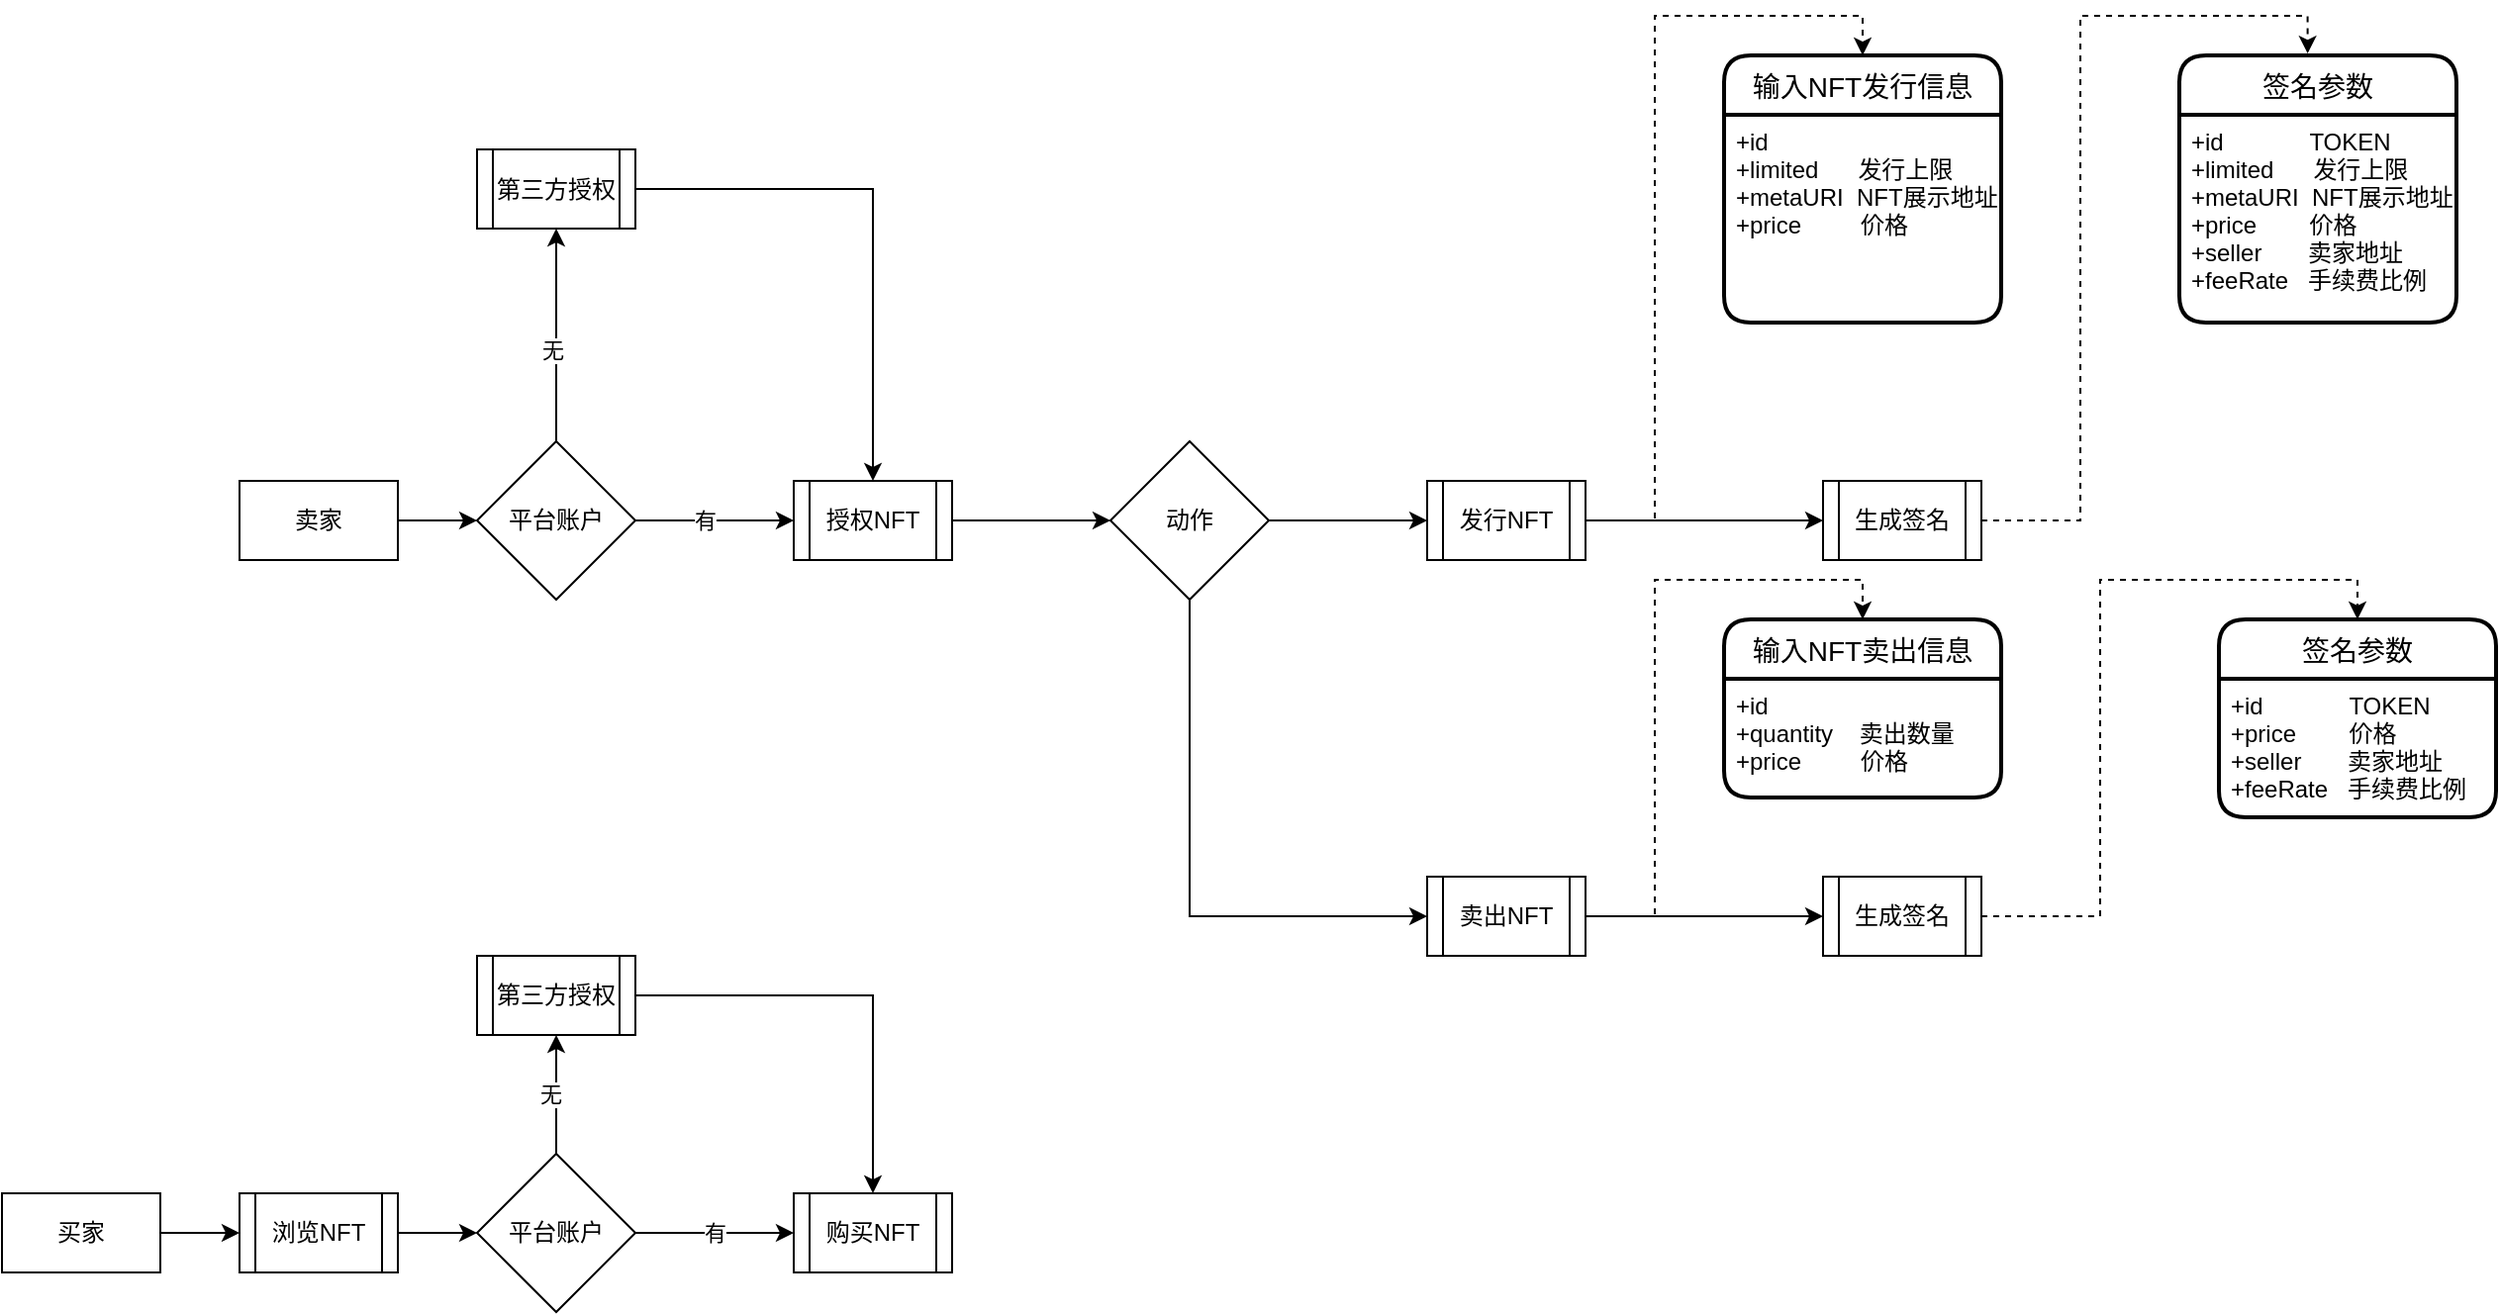 <mxfile version="18.1.2" type="github">
  <diagram id="UTzgL9qfjFfGgWq564MX" name="Page-1">
    <mxGraphModel dx="1806" dy="1116" grid="1" gridSize="10" guides="1" tooltips="1" connect="1" arrows="1" fold="1" page="0" pageScale="1" pageWidth="827" pageHeight="1169" math="0" shadow="0">
      <root>
        <mxCell id="0" />
        <mxCell id="1" parent="0" />
        <mxCell id="T9-NXceqQanARWgvFfsZ-11" style="edgeStyle=orthogonalEdgeStyle;rounded=0;orthogonalLoop=1;jettySize=auto;html=1;exitX=1;exitY=0.5;exitDx=0;exitDy=0;" edge="1" parent="1" source="T9-NXceqQanARWgvFfsZ-1" target="T9-NXceqQanARWgvFfsZ-10">
          <mxGeometry relative="1" as="geometry" />
        </mxCell>
        <mxCell id="T9-NXceqQanARWgvFfsZ-1" value="卖家" style="rounded=0;whiteSpace=wrap;html=1;" vertex="1" parent="1">
          <mxGeometry x="-240" y="-40" width="80" height="40" as="geometry" />
        </mxCell>
        <mxCell id="T9-NXceqQanARWgvFfsZ-4" value="输入NFT发行信息" style="swimlane;childLayout=stackLayout;horizontal=1;startSize=30;horizontalStack=0;rounded=1;fontSize=14;fontStyle=0;strokeWidth=2;resizeParent=0;resizeLast=1;shadow=0;dashed=0;align=center;" vertex="1" parent="1">
          <mxGeometry x="510" y="-255" width="140" height="135" as="geometry" />
        </mxCell>
        <mxCell id="T9-NXceqQanARWgvFfsZ-5" value="+id&#xa;+limited      发行上限&#xa;+metaURI  NFT展示地址&#xa;+price         价格" style="align=left;strokeColor=none;fillColor=none;spacingLeft=4;fontSize=12;verticalAlign=top;resizable=0;rotatable=0;part=1;" vertex="1" parent="T9-NXceqQanARWgvFfsZ-4">
          <mxGeometry y="30" width="140" height="105" as="geometry" />
        </mxCell>
        <mxCell id="T9-NXceqQanARWgvFfsZ-15" style="edgeStyle=orthogonalEdgeStyle;rounded=0;orthogonalLoop=1;jettySize=auto;html=1;exitX=1;exitY=0.5;exitDx=0;exitDy=0;entryX=0.5;entryY=0;entryDx=0;entryDy=0;" edge="1" parent="1" source="T9-NXceqQanARWgvFfsZ-8" target="T9-NXceqQanARWgvFfsZ-41">
          <mxGeometry relative="1" as="geometry">
            <mxPoint x="70" y="-60" as="targetPoint" />
          </mxGeometry>
        </mxCell>
        <mxCell id="T9-NXceqQanARWgvFfsZ-8" value="第三方授权" style="shape=process;whiteSpace=wrap;html=1;backgroundOutline=1;" vertex="1" parent="1">
          <mxGeometry x="-120" y="-207.5" width="80" height="40" as="geometry" />
        </mxCell>
        <mxCell id="T9-NXceqQanARWgvFfsZ-12" style="edgeStyle=orthogonalEdgeStyle;rounded=0;orthogonalLoop=1;jettySize=auto;html=1;exitX=1;exitY=0.5;exitDx=0;exitDy=0;entryX=0;entryY=0.5;entryDx=0;entryDy=0;" edge="1" parent="1" source="T9-NXceqQanARWgvFfsZ-10" target="T9-NXceqQanARWgvFfsZ-41">
          <mxGeometry relative="1" as="geometry">
            <mxPoint x="30" y="-20" as="targetPoint" />
          </mxGeometry>
        </mxCell>
        <mxCell id="T9-NXceqQanARWgvFfsZ-13" value="有" style="edgeLabel;html=1;align=center;verticalAlign=middle;resizable=0;points=[];" vertex="1" connectable="0" parent="T9-NXceqQanARWgvFfsZ-12">
          <mxGeometry x="-0.13" relative="1" as="geometry">
            <mxPoint as="offset" />
          </mxGeometry>
        </mxCell>
        <mxCell id="T9-NXceqQanARWgvFfsZ-14" style="edgeStyle=orthogonalEdgeStyle;rounded=0;orthogonalLoop=1;jettySize=auto;html=1;exitX=0.5;exitY=0;exitDx=0;exitDy=0;" edge="1" parent="1" source="T9-NXceqQanARWgvFfsZ-10" target="T9-NXceqQanARWgvFfsZ-8">
          <mxGeometry relative="1" as="geometry" />
        </mxCell>
        <mxCell id="T9-NXceqQanARWgvFfsZ-16" value="无" style="edgeLabel;html=1;align=center;verticalAlign=middle;resizable=0;points=[];" vertex="1" connectable="0" parent="T9-NXceqQanARWgvFfsZ-14">
          <mxGeometry x="-0.145" y="2" relative="1" as="geometry">
            <mxPoint as="offset" />
          </mxGeometry>
        </mxCell>
        <mxCell id="T9-NXceqQanARWgvFfsZ-10" value="平台账户" style="rhombus;whiteSpace=wrap;html=1;" vertex="1" parent="1">
          <mxGeometry x="-120" y="-60" width="80" height="80" as="geometry" />
        </mxCell>
        <mxCell id="T9-NXceqQanARWgvFfsZ-56" style="edgeStyle=orthogonalEdgeStyle;rounded=0;orthogonalLoop=1;jettySize=auto;html=1;exitX=1;exitY=0.5;exitDx=0;exitDy=0;" edge="1" parent="1" source="T9-NXceqQanARWgvFfsZ-17" target="T9-NXceqQanARWgvFfsZ-55">
          <mxGeometry relative="1" as="geometry" />
        </mxCell>
        <mxCell id="T9-NXceqQanARWgvFfsZ-17" value="买家" style="rounded=0;whiteSpace=wrap;html=1;" vertex="1" parent="1">
          <mxGeometry x="-360" y="320" width="80" height="40" as="geometry" />
        </mxCell>
        <mxCell id="T9-NXceqQanARWgvFfsZ-31" style="edgeStyle=orthogonalEdgeStyle;rounded=0;orthogonalLoop=1;jettySize=auto;html=1;exitX=1;exitY=0.5;exitDx=0;exitDy=0;entryX=0.463;entryY=-0.007;entryDx=0;entryDy=0;entryPerimeter=0;dashed=1;" edge="1" parent="1" source="T9-NXceqQanARWgvFfsZ-18" target="T9-NXceqQanARWgvFfsZ-20">
          <mxGeometry relative="1" as="geometry" />
        </mxCell>
        <mxCell id="T9-NXceqQanARWgvFfsZ-18" value="生成签名" style="shape=process;whiteSpace=wrap;html=1;backgroundOutline=1;" vertex="1" parent="1">
          <mxGeometry x="560" y="-40" width="80" height="40" as="geometry" />
        </mxCell>
        <mxCell id="T9-NXceqQanARWgvFfsZ-20" value="签名参数" style="swimlane;childLayout=stackLayout;horizontal=1;startSize=30;horizontalStack=0;rounded=1;fontSize=14;fontStyle=0;strokeWidth=2;resizeParent=0;resizeLast=1;shadow=0;dashed=0;align=center;" vertex="1" parent="1">
          <mxGeometry x="740" y="-255" width="140" height="135" as="geometry" />
        </mxCell>
        <mxCell id="T9-NXceqQanARWgvFfsZ-21" value="+id             TOKEN&#xa;+limited      发行上限&#xa;+metaURI  NFT展示地址&#xa;+price        价格&#xa;+seller       卖家地址&#xa;+feeRate   手续费比例" style="align=left;strokeColor=none;fillColor=none;spacingLeft=4;fontSize=12;verticalAlign=top;resizable=0;rotatable=0;part=1;" vertex="1" parent="T9-NXceqQanARWgvFfsZ-20">
          <mxGeometry y="30" width="140" height="105" as="geometry" />
        </mxCell>
        <mxCell id="T9-NXceqQanARWgvFfsZ-35" style="edgeStyle=orthogonalEdgeStyle;rounded=0;orthogonalLoop=1;jettySize=auto;html=1;exitX=1;exitY=0.5;exitDx=0;exitDy=0;" edge="1" parent="1" source="T9-NXceqQanARWgvFfsZ-22" target="T9-NXceqQanARWgvFfsZ-34">
          <mxGeometry relative="1" as="geometry" />
        </mxCell>
        <mxCell id="T9-NXceqQanARWgvFfsZ-36" style="edgeStyle=orthogonalEdgeStyle;rounded=0;orthogonalLoop=1;jettySize=auto;html=1;exitX=1;exitY=0.5;exitDx=0;exitDy=0;entryX=0.5;entryY=0;entryDx=0;entryDy=0;dashed=1;" edge="1" parent="1" source="T9-NXceqQanARWgvFfsZ-22" target="T9-NXceqQanARWgvFfsZ-32">
          <mxGeometry relative="1" as="geometry" />
        </mxCell>
        <mxCell id="T9-NXceqQanARWgvFfsZ-22" value="卖出NFT" style="shape=process;whiteSpace=wrap;html=1;backgroundOutline=1;" vertex="1" parent="1">
          <mxGeometry x="360" y="160" width="80" height="40" as="geometry" />
        </mxCell>
        <mxCell id="T9-NXceqQanARWgvFfsZ-29" style="edgeStyle=orthogonalEdgeStyle;rounded=0;orthogonalLoop=1;jettySize=auto;html=1;exitX=1;exitY=0.5;exitDx=0;exitDy=0;" edge="1" parent="1" source="T9-NXceqQanARWgvFfsZ-27" target="T9-NXceqQanARWgvFfsZ-18">
          <mxGeometry relative="1" as="geometry" />
        </mxCell>
        <mxCell id="T9-NXceqQanARWgvFfsZ-30" style="edgeStyle=orthogonalEdgeStyle;rounded=0;orthogonalLoop=1;jettySize=auto;html=1;exitX=1;exitY=0.5;exitDx=0;exitDy=0;entryX=0.5;entryY=0;entryDx=0;entryDy=0;dashed=1;" edge="1" parent="1" source="T9-NXceqQanARWgvFfsZ-27" target="T9-NXceqQanARWgvFfsZ-4">
          <mxGeometry relative="1" as="geometry" />
        </mxCell>
        <mxCell id="T9-NXceqQanARWgvFfsZ-27" value="发行NFT" style="shape=process;whiteSpace=wrap;html=1;backgroundOutline=1;" vertex="1" parent="1">
          <mxGeometry x="360" y="-40" width="80" height="40" as="geometry" />
        </mxCell>
        <mxCell id="T9-NXceqQanARWgvFfsZ-32" value="输入NFT卖出信息" style="swimlane;childLayout=stackLayout;horizontal=1;startSize=30;horizontalStack=0;rounded=1;fontSize=14;fontStyle=0;strokeWidth=2;resizeParent=0;resizeLast=1;shadow=0;dashed=0;align=center;" vertex="1" parent="1">
          <mxGeometry x="510" y="30" width="140" height="90" as="geometry" />
        </mxCell>
        <mxCell id="T9-NXceqQanARWgvFfsZ-33" value="+id&#xa;+quantity    卖出数量&#xa;+price         价格" style="align=left;strokeColor=none;fillColor=none;spacingLeft=4;fontSize=12;verticalAlign=top;resizable=0;rotatable=0;part=1;" vertex="1" parent="T9-NXceqQanARWgvFfsZ-32">
          <mxGeometry y="30" width="140" height="60" as="geometry" />
        </mxCell>
        <mxCell id="T9-NXceqQanARWgvFfsZ-40" style="edgeStyle=orthogonalEdgeStyle;rounded=0;orthogonalLoop=1;jettySize=auto;html=1;exitX=1;exitY=0.5;exitDx=0;exitDy=0;entryX=0.5;entryY=0;entryDx=0;entryDy=0;dashed=1;" edge="1" parent="1" source="T9-NXceqQanARWgvFfsZ-34" target="T9-NXceqQanARWgvFfsZ-37">
          <mxGeometry relative="1" as="geometry" />
        </mxCell>
        <mxCell id="T9-NXceqQanARWgvFfsZ-34" value="生成签名" style="shape=process;whiteSpace=wrap;html=1;backgroundOutline=1;" vertex="1" parent="1">
          <mxGeometry x="560" y="160" width="80" height="40" as="geometry" />
        </mxCell>
        <mxCell id="T9-NXceqQanARWgvFfsZ-37" value="签名参数" style="swimlane;childLayout=stackLayout;horizontal=1;startSize=30;horizontalStack=0;rounded=1;fontSize=14;fontStyle=0;strokeWidth=2;resizeParent=0;resizeLast=1;shadow=0;dashed=0;align=center;" vertex="1" parent="1">
          <mxGeometry x="760" y="30" width="140" height="100" as="geometry" />
        </mxCell>
        <mxCell id="T9-NXceqQanARWgvFfsZ-38" value="+id             TOKEN&#xa;+price        价格&#xa;+seller       卖家地址&#xa;+feeRate   手续费比例" style="align=left;strokeColor=none;fillColor=none;spacingLeft=4;fontSize=12;verticalAlign=top;resizable=0;rotatable=0;part=1;" vertex="1" parent="T9-NXceqQanARWgvFfsZ-37">
          <mxGeometry y="30" width="140" height="70" as="geometry" />
        </mxCell>
        <mxCell id="T9-NXceqQanARWgvFfsZ-44" style="edgeStyle=orthogonalEdgeStyle;rounded=0;orthogonalLoop=1;jettySize=auto;html=1;exitX=1;exitY=0.5;exitDx=0;exitDy=0;" edge="1" parent="1" source="T9-NXceqQanARWgvFfsZ-41" target="T9-NXceqQanARWgvFfsZ-43">
          <mxGeometry relative="1" as="geometry" />
        </mxCell>
        <mxCell id="T9-NXceqQanARWgvFfsZ-41" value="授权NFT" style="shape=process;whiteSpace=wrap;html=1;backgroundOutline=1;" vertex="1" parent="1">
          <mxGeometry x="40" y="-40" width="80" height="40" as="geometry" />
        </mxCell>
        <mxCell id="T9-NXceqQanARWgvFfsZ-45" style="edgeStyle=orthogonalEdgeStyle;rounded=0;orthogonalLoop=1;jettySize=auto;html=1;exitX=1;exitY=0.5;exitDx=0;exitDy=0;" edge="1" parent="1" source="T9-NXceqQanARWgvFfsZ-43" target="T9-NXceqQanARWgvFfsZ-27">
          <mxGeometry relative="1" as="geometry" />
        </mxCell>
        <mxCell id="T9-NXceqQanARWgvFfsZ-46" style="edgeStyle=orthogonalEdgeStyle;rounded=0;orthogonalLoop=1;jettySize=auto;html=1;exitX=0.5;exitY=1;exitDx=0;exitDy=0;entryX=0;entryY=0.5;entryDx=0;entryDy=0;" edge="1" parent="1" source="T9-NXceqQanARWgvFfsZ-43" target="T9-NXceqQanARWgvFfsZ-22">
          <mxGeometry relative="1" as="geometry" />
        </mxCell>
        <mxCell id="T9-NXceqQanARWgvFfsZ-43" value="动作" style="rhombus;whiteSpace=wrap;html=1;" vertex="1" parent="1">
          <mxGeometry x="200" y="-60" width="80" height="80" as="geometry" />
        </mxCell>
        <mxCell id="T9-NXceqQanARWgvFfsZ-51" style="edgeStyle=orthogonalEdgeStyle;rounded=0;orthogonalLoop=1;jettySize=auto;html=1;exitX=0.5;exitY=0;exitDx=0;exitDy=0;entryX=0.5;entryY=1;entryDx=0;entryDy=0;" edge="1" parent="1" source="T9-NXceqQanARWgvFfsZ-47" target="T9-NXceqQanARWgvFfsZ-50">
          <mxGeometry relative="1" as="geometry" />
        </mxCell>
        <mxCell id="T9-NXceqQanARWgvFfsZ-52" value="无" style="edgeLabel;html=1;align=center;verticalAlign=middle;resizable=0;points=[];" vertex="1" connectable="0" parent="T9-NXceqQanARWgvFfsZ-51">
          <mxGeometry y="3" relative="1" as="geometry">
            <mxPoint as="offset" />
          </mxGeometry>
        </mxCell>
        <mxCell id="T9-NXceqQanARWgvFfsZ-53" value="有" style="edgeStyle=orthogonalEdgeStyle;rounded=0;orthogonalLoop=1;jettySize=auto;html=1;exitX=1;exitY=0.5;exitDx=0;exitDy=0;entryX=0;entryY=0.5;entryDx=0;entryDy=0;" edge="1" parent="1" source="T9-NXceqQanARWgvFfsZ-47" target="T9-NXceqQanARWgvFfsZ-49">
          <mxGeometry relative="1" as="geometry" />
        </mxCell>
        <mxCell id="T9-NXceqQanARWgvFfsZ-47" value="平台账户" style="rhombus;whiteSpace=wrap;html=1;" vertex="1" parent="1">
          <mxGeometry x="-120" y="300" width="80" height="80" as="geometry" />
        </mxCell>
        <mxCell id="T9-NXceqQanARWgvFfsZ-49" value="购买NFT" style="shape=process;whiteSpace=wrap;html=1;backgroundOutline=1;" vertex="1" parent="1">
          <mxGeometry x="40" y="320" width="80" height="40" as="geometry" />
        </mxCell>
        <mxCell id="T9-NXceqQanARWgvFfsZ-54" style="edgeStyle=orthogonalEdgeStyle;rounded=0;orthogonalLoop=1;jettySize=auto;html=1;exitX=1;exitY=0.5;exitDx=0;exitDy=0;" edge="1" parent="1" source="T9-NXceqQanARWgvFfsZ-50" target="T9-NXceqQanARWgvFfsZ-49">
          <mxGeometry relative="1" as="geometry" />
        </mxCell>
        <mxCell id="T9-NXceqQanARWgvFfsZ-50" value="第三方授权" style="shape=process;whiteSpace=wrap;html=1;backgroundOutline=1;" vertex="1" parent="1">
          <mxGeometry x="-120" y="200" width="80" height="40" as="geometry" />
        </mxCell>
        <mxCell id="T9-NXceqQanARWgvFfsZ-57" style="edgeStyle=orthogonalEdgeStyle;rounded=0;orthogonalLoop=1;jettySize=auto;html=1;exitX=1;exitY=0.5;exitDx=0;exitDy=0;" edge="1" parent="1" source="T9-NXceqQanARWgvFfsZ-55" target="T9-NXceqQanARWgvFfsZ-47">
          <mxGeometry relative="1" as="geometry" />
        </mxCell>
        <mxCell id="T9-NXceqQanARWgvFfsZ-55" value="浏览NFT" style="shape=process;whiteSpace=wrap;html=1;backgroundOutline=1;" vertex="1" parent="1">
          <mxGeometry x="-240" y="320" width="80" height="40" as="geometry" />
        </mxCell>
      </root>
    </mxGraphModel>
  </diagram>
</mxfile>

